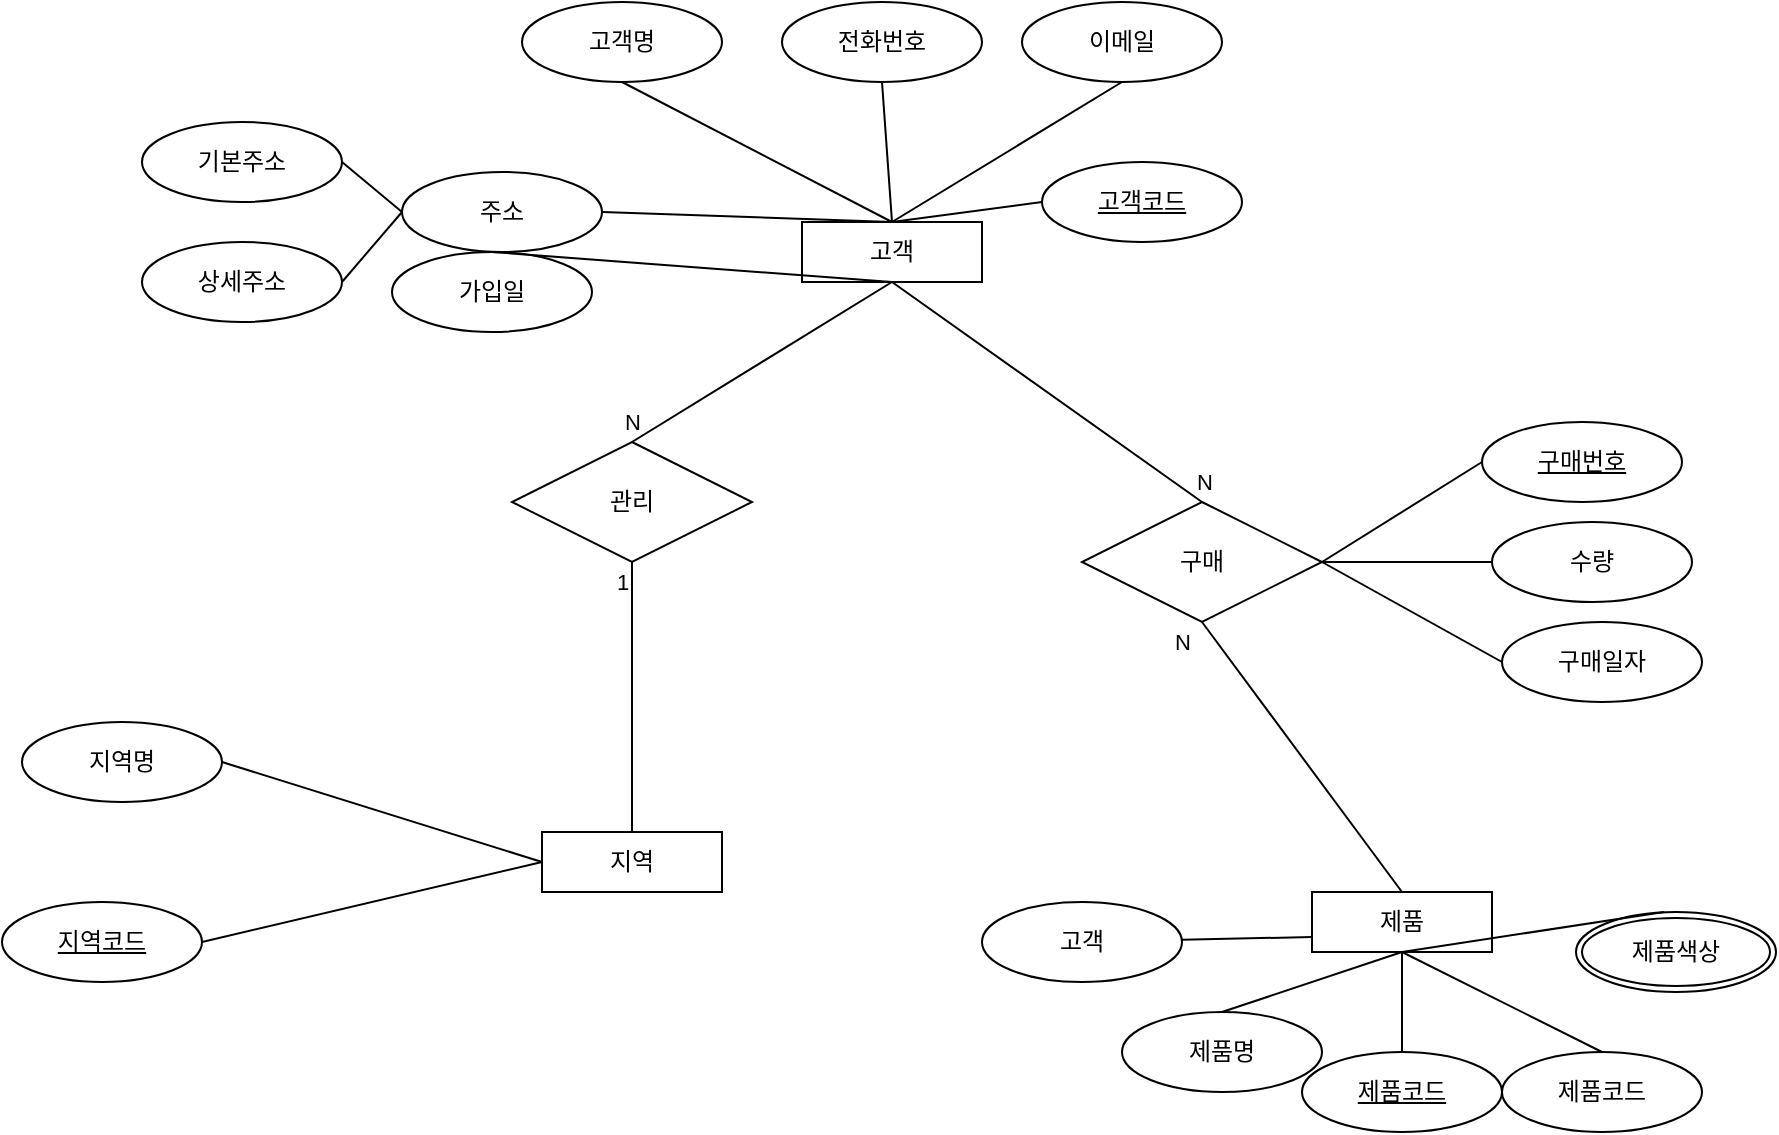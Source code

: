 <mxfile version="24.2.5" type="github" pages="2">
  <diagram name="페이지-1" id="sL_Ushx4_72viCRCiu5S">
    <mxGraphModel dx="954" dy="581" grid="1" gridSize="10" guides="1" tooltips="1" connect="1" arrows="1" fold="1" page="1" pageScale="1" pageWidth="827" pageHeight="1169" math="0" shadow="0">
      <root>
        <mxCell id="0" />
        <mxCell id="1" parent="0" />
        <mxCell id="dtkgZSgcnujNa0CSamsx-1" value="고객" style="whiteSpace=wrap;html=1;align=center;" parent="1" vertex="1">
          <mxGeometry x="480" y="250" width="90" height="30" as="geometry" />
        </mxCell>
        <mxCell id="dtkgZSgcnujNa0CSamsx-2" value="전화번호" style="ellipse;whiteSpace=wrap;html=1;align=center;" parent="1" vertex="1">
          <mxGeometry x="470" y="140" width="100" height="40" as="geometry" />
        </mxCell>
        <mxCell id="dtkgZSgcnujNa0CSamsx-3" value="고객명" style="ellipse;whiteSpace=wrap;html=1;align=center;" parent="1" vertex="1">
          <mxGeometry x="340" y="140" width="100" height="40" as="geometry" />
        </mxCell>
        <mxCell id="dtkgZSgcnujNa0CSamsx-6" value="" style="endArrow=none;html=1;rounded=0;entryX=0.5;entryY=0;entryDx=0;entryDy=0;exitX=0.5;exitY=1;exitDx=0;exitDy=0;" parent="1" source="dtkgZSgcnujNa0CSamsx-3" target="dtkgZSgcnujNa0CSamsx-1" edge="1">
          <mxGeometry relative="1" as="geometry">
            <mxPoint x="380" y="149.5" as="sourcePoint" />
            <mxPoint x="440" y="200" as="targetPoint" />
          </mxGeometry>
        </mxCell>
        <mxCell id="dtkgZSgcnujNa0CSamsx-9" value="" style="endArrow=none;html=1;rounded=0;exitX=0.5;exitY=1;exitDx=0;exitDy=0;entryX=0.5;entryY=0;entryDx=0;entryDy=0;" parent="1" source="dtkgZSgcnujNa0CSamsx-2" target="dtkgZSgcnujNa0CSamsx-1" edge="1">
          <mxGeometry relative="1" as="geometry">
            <mxPoint x="330" y="280" as="sourcePoint" />
            <mxPoint x="490" y="280" as="targetPoint" />
          </mxGeometry>
        </mxCell>
        <mxCell id="dtkgZSgcnujNa0CSamsx-10" value="이메일" style="ellipse;whiteSpace=wrap;html=1;align=center;" parent="1" vertex="1">
          <mxGeometry x="590" y="140" width="100" height="40" as="geometry" />
        </mxCell>
        <mxCell id="dtkgZSgcnujNa0CSamsx-11" value="&lt;u&gt;고객코드&lt;/u&gt;" style="ellipse;whiteSpace=wrap;html=1;align=center;" parent="1" vertex="1">
          <mxGeometry x="600" y="220" width="100" height="40" as="geometry" />
        </mxCell>
        <mxCell id="dtkgZSgcnujNa0CSamsx-12" value="" style="endArrow=none;html=1;rounded=0;entryX=0;entryY=0.5;entryDx=0;entryDy=0;exitX=0.5;exitY=0;exitDx=0;exitDy=0;" parent="1" source="dtkgZSgcnujNa0CSamsx-1" target="dtkgZSgcnujNa0CSamsx-11" edge="1">
          <mxGeometry relative="1" as="geometry">
            <mxPoint x="500" y="290" as="sourcePoint" />
            <mxPoint x="660" y="290" as="targetPoint" />
          </mxGeometry>
        </mxCell>
        <mxCell id="dtkgZSgcnujNa0CSamsx-13" value="" style="endArrow=none;html=1;rounded=0;exitX=0.5;exitY=0;exitDx=0;exitDy=0;entryX=0.5;entryY=1;entryDx=0;entryDy=0;" parent="1" source="dtkgZSgcnujNa0CSamsx-1" target="dtkgZSgcnujNa0CSamsx-10" edge="1">
          <mxGeometry relative="1" as="geometry">
            <mxPoint x="540" y="200" as="sourcePoint" />
            <mxPoint x="700" y="200" as="targetPoint" />
          </mxGeometry>
        </mxCell>
        <mxCell id="dtkgZSgcnujNa0CSamsx-15" value="주소" style="ellipse;whiteSpace=wrap;html=1;align=center;" parent="1" vertex="1">
          <mxGeometry x="280" y="225" width="100" height="40" as="geometry" />
        </mxCell>
        <mxCell id="dtkgZSgcnujNa0CSamsx-16" value="기본주소" style="ellipse;whiteSpace=wrap;html=1;align=center;" parent="1" vertex="1">
          <mxGeometry x="150" y="200" width="100" height="40" as="geometry" />
        </mxCell>
        <mxCell id="dtkgZSgcnujNa0CSamsx-17" value="상세주소" style="ellipse;whiteSpace=wrap;html=1;align=center;" parent="1" vertex="1">
          <mxGeometry x="150" y="260" width="100" height="40" as="geometry" />
        </mxCell>
        <mxCell id="dtkgZSgcnujNa0CSamsx-19" value="" style="endArrow=none;html=1;rounded=0;exitX=1;exitY=0.5;exitDx=0;exitDy=0;entryX=0.5;entryY=0;entryDx=0;entryDy=0;" parent="1" source="dtkgZSgcnujNa0CSamsx-15" target="dtkgZSgcnujNa0CSamsx-1" edge="1">
          <mxGeometry relative="1" as="geometry">
            <mxPoint x="330" y="280" as="sourcePoint" />
            <mxPoint x="490" y="280" as="targetPoint" />
          </mxGeometry>
        </mxCell>
        <mxCell id="dtkgZSgcnujNa0CSamsx-20" value="" style="endArrow=none;html=1;rounded=0;exitX=1;exitY=0.5;exitDx=0;exitDy=0;entryX=0;entryY=0.5;entryDx=0;entryDy=0;" parent="1" source="dtkgZSgcnujNa0CSamsx-16" target="dtkgZSgcnujNa0CSamsx-15" edge="1">
          <mxGeometry relative="1" as="geometry">
            <mxPoint x="330" y="280" as="sourcePoint" />
            <mxPoint x="490" y="280" as="targetPoint" />
          </mxGeometry>
        </mxCell>
        <mxCell id="dtkgZSgcnujNa0CSamsx-21" value="" style="endArrow=none;html=1;rounded=0;exitX=1;exitY=0.5;exitDx=0;exitDy=0;entryX=0;entryY=0.5;entryDx=0;entryDy=0;" parent="1" source="dtkgZSgcnujNa0CSamsx-17" target="dtkgZSgcnujNa0CSamsx-15" edge="1">
          <mxGeometry relative="1" as="geometry">
            <mxPoint x="254" y="279.5" as="sourcePoint" />
            <mxPoint x="414" y="279.5" as="targetPoint" />
          </mxGeometry>
        </mxCell>
        <mxCell id="dtkgZSgcnujNa0CSamsx-22" value="가입일" style="ellipse;whiteSpace=wrap;html=1;align=center;" parent="1" vertex="1">
          <mxGeometry x="275" y="265" width="100" height="40" as="geometry" />
        </mxCell>
        <mxCell id="dtkgZSgcnujNa0CSamsx-24" value="" style="endArrow=none;html=1;rounded=0;exitX=0.5;exitY=0;exitDx=0;exitDy=0;entryX=0.5;entryY=1;entryDx=0;entryDy=0;" parent="1" source="dtkgZSgcnujNa0CSamsx-22" target="dtkgZSgcnujNa0CSamsx-1" edge="1">
          <mxGeometry relative="1" as="geometry">
            <mxPoint x="330" y="280" as="sourcePoint" />
            <mxPoint x="490" y="280" as="targetPoint" />
          </mxGeometry>
        </mxCell>
        <mxCell id="dtkgZSgcnujNa0CSamsx-25" value="지역" style="whiteSpace=wrap;html=1;align=center;" parent="1" vertex="1">
          <mxGeometry x="350" y="555" width="90" height="30" as="geometry" />
        </mxCell>
        <mxCell id="dtkgZSgcnujNa0CSamsx-27" value="&lt;u&gt;지역코드&lt;/u&gt;" style="ellipse;whiteSpace=wrap;html=1;align=center;" parent="1" vertex="1">
          <mxGeometry x="80" y="590" width="100" height="40" as="geometry" />
        </mxCell>
        <mxCell id="dtkgZSgcnujNa0CSamsx-28" value="지역명" style="ellipse;whiteSpace=wrap;html=1;align=center;" parent="1" vertex="1">
          <mxGeometry x="90" y="500" width="100" height="40" as="geometry" />
        </mxCell>
        <mxCell id="dtkgZSgcnujNa0CSamsx-30" value="" style="endArrow=none;html=1;rounded=0;exitX=1;exitY=0.5;exitDx=0;exitDy=0;entryX=0;entryY=0.5;entryDx=0;entryDy=0;" parent="1" source="dtkgZSgcnujNa0CSamsx-27" target="dtkgZSgcnujNa0CSamsx-25" edge="1">
          <mxGeometry relative="1" as="geometry">
            <mxPoint x="330" y="470" as="sourcePoint" />
            <mxPoint x="490" y="470" as="targetPoint" />
          </mxGeometry>
        </mxCell>
        <mxCell id="dtkgZSgcnujNa0CSamsx-31" value="" style="endArrow=none;html=1;rounded=0;exitX=1;exitY=0.5;exitDx=0;exitDy=0;entryX=0;entryY=0.5;entryDx=0;entryDy=0;" parent="1" source="dtkgZSgcnujNa0CSamsx-28" target="dtkgZSgcnujNa0CSamsx-25" edge="1">
          <mxGeometry relative="1" as="geometry">
            <mxPoint x="290" y="539.5" as="sourcePoint" />
            <mxPoint x="450" y="539.5" as="targetPoint" />
          </mxGeometry>
        </mxCell>
        <mxCell id="dtkgZSgcnujNa0CSamsx-32" value="제품" style="whiteSpace=wrap;html=1;align=center;" parent="1" vertex="1">
          <mxGeometry x="735" y="585" width="90" height="30" as="geometry" />
        </mxCell>
        <mxCell id="dtkgZSgcnujNa0CSamsx-33" value="&lt;u&gt;제품코드&lt;/u&gt;" style="ellipse;whiteSpace=wrap;html=1;align=center;" parent="1" vertex="1">
          <mxGeometry x="730" y="665" width="100" height="40" as="geometry" />
        </mxCell>
        <mxCell id="dtkgZSgcnujNa0CSamsx-34" value="제품명" style="ellipse;whiteSpace=wrap;html=1;align=center;" parent="1" vertex="1">
          <mxGeometry x="640" y="645" width="100" height="40" as="geometry" />
        </mxCell>
        <mxCell id="dtkgZSgcnujNa0CSamsx-35" value="" style="endArrow=none;html=1;rounded=0;exitX=0.5;exitY=0;exitDx=0;exitDy=0;entryX=0.5;entryY=1;entryDx=0;entryDy=0;" parent="1" source="dtkgZSgcnujNa0CSamsx-33" target="dtkgZSgcnujNa0CSamsx-32" edge="1">
          <mxGeometry relative="1" as="geometry">
            <mxPoint x="727.5" y="535" as="sourcePoint" />
            <mxPoint x="887.5" y="535" as="targetPoint" />
          </mxGeometry>
        </mxCell>
        <mxCell id="dtkgZSgcnujNa0CSamsx-36" value="" style="endArrow=none;html=1;rounded=0;exitX=0.5;exitY=0;exitDx=0;exitDy=0;entryX=0.5;entryY=1;entryDx=0;entryDy=0;" parent="1" source="dtkgZSgcnujNa0CSamsx-34" target="dtkgZSgcnujNa0CSamsx-32" edge="1">
          <mxGeometry relative="1" as="geometry">
            <mxPoint x="687.5" y="604.5" as="sourcePoint" />
            <mxPoint x="847.5" y="604.5" as="targetPoint" />
          </mxGeometry>
        </mxCell>
        <mxCell id="dtkgZSgcnujNa0CSamsx-39" value="제품코드" style="ellipse;whiteSpace=wrap;html=1;align=center;" parent="1" vertex="1">
          <mxGeometry x="830" y="665" width="100" height="40" as="geometry" />
        </mxCell>
        <mxCell id="dtkgZSgcnujNa0CSamsx-40" value="" style="endArrow=none;html=1;rounded=0;exitX=0.5;exitY=0;exitDx=0;exitDy=0;entryX=0.5;entryY=1;entryDx=0;entryDy=0;" parent="1" source="dtkgZSgcnujNa0CSamsx-39" target="dtkgZSgcnujNa0CSamsx-32" edge="1">
          <mxGeometry relative="1" as="geometry">
            <mxPoint x="750" y="574.5" as="sourcePoint" />
            <mxPoint x="745.5" y="620" as="targetPoint" />
          </mxGeometry>
        </mxCell>
        <mxCell id="dtkgZSgcnujNa0CSamsx-42" value="제품색상" style="ellipse;shape=doubleEllipse;margin=3;whiteSpace=wrap;html=1;align=center;" parent="1" vertex="1">
          <mxGeometry x="867" y="595" width="100" height="40" as="geometry" />
        </mxCell>
        <mxCell id="dtkgZSgcnujNa0CSamsx-43" value="" style="endArrow=none;html=1;rounded=0;exitX=0.44;exitY=0;exitDx=0;exitDy=0;entryX=0.5;entryY=1;entryDx=0;entryDy=0;exitPerimeter=0;" parent="1" source="dtkgZSgcnujNa0CSamsx-42" target="dtkgZSgcnujNa0CSamsx-32" edge="1">
          <mxGeometry relative="1" as="geometry">
            <mxPoint x="840" y="595" as="sourcePoint" />
            <mxPoint x="778" y="478" as="targetPoint" />
          </mxGeometry>
        </mxCell>
        <mxCell id="dtkgZSgcnujNa0CSamsx-46" value="관리" style="shape=rhombus;perimeter=rhombusPerimeter;whiteSpace=wrap;html=1;align=center;" parent="1" vertex="1">
          <mxGeometry x="335" y="360" width="120" height="60" as="geometry" />
        </mxCell>
        <mxCell id="dtkgZSgcnujNa0CSamsx-47" value="" style="endArrow=none;html=1;rounded=0;entryX=0.5;entryY=0;entryDx=0;entryDy=0;exitX=0.5;exitY=1;exitDx=0;exitDy=0;" parent="1" source="dtkgZSgcnujNa0CSamsx-1" target="dtkgZSgcnujNa0CSamsx-46" edge="1">
          <mxGeometry relative="1" as="geometry">
            <mxPoint x="535" y="290" as="sourcePoint" />
            <mxPoint x="390" y="360" as="targetPoint" />
          </mxGeometry>
        </mxCell>
        <mxCell id="dtkgZSgcnujNa0CSamsx-50" value="N" style="edgeLabel;html=1;align=center;verticalAlign=middle;resizable=0;points=[];" parent="dtkgZSgcnujNa0CSamsx-47" vertex="1" connectable="0">
          <mxGeometry x="-0.289" y="4" relative="1" as="geometry">
            <mxPoint x="-86" y="38" as="offset" />
          </mxGeometry>
        </mxCell>
        <mxCell id="dtkgZSgcnujNa0CSamsx-48" value="" style="endArrow=none;html=1;rounded=0;entryX=0.5;entryY=0;entryDx=0;entryDy=0;exitX=0.5;exitY=1;exitDx=0;exitDy=0;" parent="1" source="dtkgZSgcnujNa0CSamsx-46" target="dtkgZSgcnujNa0CSamsx-25" edge="1">
          <mxGeometry relative="1" as="geometry">
            <mxPoint x="460" y="510" as="sourcePoint" />
            <mxPoint x="315" y="580" as="targetPoint" />
          </mxGeometry>
        </mxCell>
        <mxCell id="dtkgZSgcnujNa0CSamsx-51" value="1" style="edgeLabel;html=1;align=center;verticalAlign=middle;resizable=0;points=[];" parent="dtkgZSgcnujNa0CSamsx-48" vertex="1" connectable="0">
          <mxGeometry x="0.096" y="-3" relative="1" as="geometry">
            <mxPoint x="-2" y="-64" as="offset" />
          </mxGeometry>
        </mxCell>
        <mxCell id="dtkgZSgcnujNa0CSamsx-52" value="구매" style="shape=rhombus;perimeter=rhombusPerimeter;whiteSpace=wrap;html=1;align=center;" parent="1" vertex="1">
          <mxGeometry x="620" y="390" width="120" height="60" as="geometry" />
        </mxCell>
        <mxCell id="dtkgZSgcnujNa0CSamsx-53" value="&lt;u&gt;구매번호&lt;/u&gt;" style="ellipse;whiteSpace=wrap;html=1;align=center;" parent="1" vertex="1">
          <mxGeometry x="820" y="350" width="100" height="40" as="geometry" />
        </mxCell>
        <mxCell id="dtkgZSgcnujNa0CSamsx-54" value="구매일자" style="ellipse;whiteSpace=wrap;html=1;align=center;" parent="1" vertex="1">
          <mxGeometry x="830" y="450" width="100" height="40" as="geometry" />
        </mxCell>
        <mxCell id="dtkgZSgcnujNa0CSamsx-55" value="수량" style="ellipse;whiteSpace=wrap;html=1;align=center;" parent="1" vertex="1">
          <mxGeometry x="825" y="400" width="100" height="40" as="geometry" />
        </mxCell>
        <mxCell id="dtkgZSgcnujNa0CSamsx-56" value="고객" style="ellipse;whiteSpace=wrap;html=1;align=center;" parent="1" vertex="1">
          <mxGeometry x="570" y="590" width="100" height="40" as="geometry" />
        </mxCell>
        <mxCell id="dtkgZSgcnujNa0CSamsx-57" value="" style="endArrow=none;html=1;rounded=0;entryX=0;entryY=0.75;entryDx=0;entryDy=0;" parent="1" source="dtkgZSgcnujNa0CSamsx-56" target="dtkgZSgcnujNa0CSamsx-32" edge="1">
          <mxGeometry relative="1" as="geometry">
            <mxPoint x="700" y="540" as="sourcePoint" />
            <mxPoint x="790" y="510" as="targetPoint" />
          </mxGeometry>
        </mxCell>
        <mxCell id="dtkgZSgcnujNa0CSamsx-58" value="" style="endArrow=none;html=1;rounded=0;entryX=0;entryY=0.5;entryDx=0;entryDy=0;exitX=1;exitY=0.5;exitDx=0;exitDy=0;" parent="1" source="dtkgZSgcnujNa0CSamsx-52" target="dtkgZSgcnujNa0CSamsx-53" edge="1">
          <mxGeometry relative="1" as="geometry">
            <mxPoint x="675" y="571" as="sourcePoint" />
            <mxPoint x="740" y="569" as="targetPoint" />
          </mxGeometry>
        </mxCell>
        <mxCell id="dtkgZSgcnujNa0CSamsx-59" value="" style="endArrow=none;html=1;rounded=0;entryX=0;entryY=0.5;entryDx=0;entryDy=0;exitX=1;exitY=0.5;exitDx=0;exitDy=0;" parent="1" source="dtkgZSgcnujNa0CSamsx-52" target="dtkgZSgcnujNa0CSamsx-55" edge="1">
          <mxGeometry relative="1" as="geometry">
            <mxPoint x="675" y="521" as="sourcePoint" />
            <mxPoint x="740" y="519" as="targetPoint" />
          </mxGeometry>
        </mxCell>
        <mxCell id="dtkgZSgcnujNa0CSamsx-60" value="" style="endArrow=none;html=1;rounded=0;entryX=0;entryY=0.5;entryDx=0;entryDy=0;exitX=1;exitY=0.5;exitDx=0;exitDy=0;" parent="1" source="dtkgZSgcnujNa0CSamsx-52" target="dtkgZSgcnujNa0CSamsx-54" edge="1">
          <mxGeometry relative="1" as="geometry">
            <mxPoint x="710" y="471" as="sourcePoint" />
            <mxPoint x="775" y="469" as="targetPoint" />
          </mxGeometry>
        </mxCell>
        <mxCell id="dtkgZSgcnujNa0CSamsx-61" value="" style="endArrow=none;html=1;rounded=0;entryX=0.5;entryY=0;entryDx=0;entryDy=0;exitX=0.5;exitY=1;exitDx=0;exitDy=0;" parent="1" source="dtkgZSgcnujNa0CSamsx-1" target="dtkgZSgcnujNa0CSamsx-52" edge="1">
          <mxGeometry relative="1" as="geometry">
            <mxPoint x="640" y="320" as="sourcePoint" />
            <mxPoint x="510" y="400" as="targetPoint" />
          </mxGeometry>
        </mxCell>
        <mxCell id="dtkgZSgcnujNa0CSamsx-62" value="N" style="edgeLabel;html=1;align=center;verticalAlign=middle;resizable=0;points=[];" parent="dtkgZSgcnujNa0CSamsx-61" vertex="1" connectable="0">
          <mxGeometry x="-0.289" y="4" relative="1" as="geometry">
            <mxPoint x="98" y="64" as="offset" />
          </mxGeometry>
        </mxCell>
        <mxCell id="dtkgZSgcnujNa0CSamsx-64" value="" style="endArrow=none;html=1;rounded=0;entryX=0.5;entryY=0;entryDx=0;entryDy=0;exitX=0.5;exitY=1;exitDx=0;exitDy=0;" parent="1" source="dtkgZSgcnujNa0CSamsx-52" target="dtkgZSgcnujNa0CSamsx-32" edge="1">
          <mxGeometry relative="1" as="geometry">
            <mxPoint x="660" y="445" as="sourcePoint" />
            <mxPoint x="815" y="555" as="targetPoint" />
          </mxGeometry>
        </mxCell>
        <mxCell id="dtkgZSgcnujNa0CSamsx-65" value="N" style="edgeLabel;html=1;align=center;verticalAlign=middle;resizable=0;points=[];" parent="dtkgZSgcnujNa0CSamsx-64" vertex="1" connectable="0">
          <mxGeometry x="-0.289" y="4" relative="1" as="geometry">
            <mxPoint x="-49" y="-36" as="offset" />
          </mxGeometry>
        </mxCell>
      </root>
    </mxGraphModel>
  </diagram>
  <diagram id="VRmeSfiZ8wVXWZ6iLace" name="페이지-2">
    <mxGraphModel dx="954" dy="581" grid="1" gridSize="10" guides="1" tooltips="1" connect="1" arrows="1" fold="1" page="1" pageScale="1" pageWidth="827" pageHeight="1169" math="0" shadow="0">
      <root>
        <mxCell id="0" />
        <mxCell id="1" parent="0" />
        <mxCell id="spFaaRoKF8y4CIZgriY6-1" value="유저" style="shape=table;startSize=30;container=1;collapsible=1;childLayout=tableLayout;fixedRows=1;rowLines=0;fontStyle=1;align=center;resizeLast=1;html=1;whiteSpace=wrap;" vertex="1" parent="1">
          <mxGeometry x="80" y="150" width="180" height="210" as="geometry" />
        </mxCell>
        <mxCell id="spFaaRoKF8y4CIZgriY6-2" value="" style="shape=tableRow;horizontal=0;startSize=0;swimlaneHead=0;swimlaneBody=0;fillColor=none;collapsible=0;dropTarget=0;points=[[0,0.5],[1,0.5]];portConstraint=eastwest;top=0;left=0;right=0;bottom=0;html=1;" vertex="1" parent="spFaaRoKF8y4CIZgriY6-1">
          <mxGeometry y="30" width="180" height="30" as="geometry" />
        </mxCell>
        <mxCell id="spFaaRoKF8y4CIZgriY6-3" value="PK" style="shape=partialRectangle;connectable=0;fillColor=none;top=0;left=0;bottom=0;right=0;fontStyle=1;overflow=hidden;html=1;whiteSpace=wrap;" vertex="1" parent="spFaaRoKF8y4CIZgriY6-2">
          <mxGeometry width="60" height="30" as="geometry">
            <mxRectangle width="60" height="30" as="alternateBounds" />
          </mxGeometry>
        </mxCell>
        <mxCell id="spFaaRoKF8y4CIZgriY6-4" value="유저번호" style="shape=partialRectangle;connectable=0;fillColor=none;top=0;left=0;bottom=0;right=0;align=left;spacingLeft=6;fontStyle=5;overflow=hidden;html=1;whiteSpace=wrap;" vertex="1" parent="spFaaRoKF8y4CIZgriY6-2">
          <mxGeometry x="60" width="120" height="30" as="geometry">
            <mxRectangle width="120" height="30" as="alternateBounds" />
          </mxGeometry>
        </mxCell>
        <mxCell id="spFaaRoKF8y4CIZgriY6-5" value="" style="shape=tableRow;horizontal=0;startSize=0;swimlaneHead=0;swimlaneBody=0;fillColor=none;collapsible=0;dropTarget=0;points=[[0,0.5],[1,0.5]];portConstraint=eastwest;top=0;left=0;right=0;bottom=1;html=1;" vertex="1" parent="spFaaRoKF8y4CIZgriY6-1">
          <mxGeometry y="60" width="180" height="30" as="geometry" />
        </mxCell>
        <mxCell id="spFaaRoKF8y4CIZgriY6-6" value="FK" style="shape=partialRectangle;connectable=0;fillColor=none;top=0;left=0;bottom=0;right=0;fontStyle=1;overflow=hidden;html=1;whiteSpace=wrap;" vertex="1" parent="spFaaRoKF8y4CIZgriY6-5">
          <mxGeometry width="60" height="30" as="geometry">
            <mxRectangle width="60" height="30" as="alternateBounds" />
          </mxGeometry>
        </mxCell>
        <mxCell id="spFaaRoKF8y4CIZgriY6-7" value="지역번호" style="shape=partialRectangle;connectable=0;fillColor=none;top=0;left=0;bottom=0;right=0;align=left;spacingLeft=6;fontStyle=5;overflow=hidden;html=1;whiteSpace=wrap;" vertex="1" parent="spFaaRoKF8y4CIZgriY6-5">
          <mxGeometry x="60" width="120" height="30" as="geometry">
            <mxRectangle width="120" height="30" as="alternateBounds" />
          </mxGeometry>
        </mxCell>
        <mxCell id="spFaaRoKF8y4CIZgriY6-8" value="" style="shape=tableRow;horizontal=0;startSize=0;swimlaneHead=0;swimlaneBody=0;fillColor=none;collapsible=0;dropTarget=0;points=[[0,0.5],[1,0.5]];portConstraint=eastwest;top=0;left=0;right=0;bottom=0;html=1;" vertex="1" parent="spFaaRoKF8y4CIZgriY6-1">
          <mxGeometry y="90" width="180" height="30" as="geometry" />
        </mxCell>
        <mxCell id="spFaaRoKF8y4CIZgriY6-9" value="" style="shape=partialRectangle;connectable=0;fillColor=none;top=0;left=0;bottom=0;right=0;editable=1;overflow=hidden;html=1;whiteSpace=wrap;" vertex="1" parent="spFaaRoKF8y4CIZgriY6-8">
          <mxGeometry width="60" height="30" as="geometry">
            <mxRectangle width="60" height="30" as="alternateBounds" />
          </mxGeometry>
        </mxCell>
        <mxCell id="spFaaRoKF8y4CIZgriY6-10" value="유저이름" style="shape=partialRectangle;connectable=0;fillColor=none;top=0;left=0;bottom=0;right=0;align=left;spacingLeft=6;overflow=hidden;html=1;whiteSpace=wrap;" vertex="1" parent="spFaaRoKF8y4CIZgriY6-8">
          <mxGeometry x="60" width="120" height="30" as="geometry">
            <mxRectangle width="120" height="30" as="alternateBounds" />
          </mxGeometry>
        </mxCell>
        <mxCell id="spFaaRoKF8y4CIZgriY6-11" value="" style="shape=tableRow;horizontal=0;startSize=0;swimlaneHead=0;swimlaneBody=0;fillColor=none;collapsible=0;dropTarget=0;points=[[0,0.5],[1,0.5]];portConstraint=eastwest;top=0;left=0;right=0;bottom=0;html=1;" vertex="1" parent="spFaaRoKF8y4CIZgriY6-1">
          <mxGeometry y="120" width="180" height="30" as="geometry" />
        </mxCell>
        <mxCell id="spFaaRoKF8y4CIZgriY6-12" value="" style="shape=partialRectangle;connectable=0;fillColor=none;top=0;left=0;bottom=0;right=0;editable=1;overflow=hidden;html=1;whiteSpace=wrap;" vertex="1" parent="spFaaRoKF8y4CIZgriY6-11">
          <mxGeometry width="60" height="30" as="geometry">
            <mxRectangle width="60" height="30" as="alternateBounds" />
          </mxGeometry>
        </mxCell>
        <mxCell id="spFaaRoKF8y4CIZgriY6-13" value="전화번호" style="shape=partialRectangle;connectable=0;fillColor=none;top=0;left=0;bottom=0;right=0;align=left;spacingLeft=6;overflow=hidden;html=1;whiteSpace=wrap;" vertex="1" parent="spFaaRoKF8y4CIZgriY6-11">
          <mxGeometry x="60" width="120" height="30" as="geometry">
            <mxRectangle width="120" height="30" as="alternateBounds" />
          </mxGeometry>
        </mxCell>
        <mxCell id="spFaaRoKF8y4CIZgriY6-14" value="" style="shape=tableRow;horizontal=0;startSize=0;swimlaneHead=0;swimlaneBody=0;fillColor=none;collapsible=0;dropTarget=0;points=[[0,0.5],[1,0.5]];portConstraint=eastwest;top=0;left=0;right=0;bottom=0;html=1;" vertex="1" parent="spFaaRoKF8y4CIZgriY6-1">
          <mxGeometry y="150" width="180" height="30" as="geometry" />
        </mxCell>
        <mxCell id="spFaaRoKF8y4CIZgriY6-15" value="" style="shape=partialRectangle;connectable=0;fillColor=none;top=0;left=0;bottom=0;right=0;editable=1;overflow=hidden;html=1;whiteSpace=wrap;" vertex="1" parent="spFaaRoKF8y4CIZgriY6-14">
          <mxGeometry width="60" height="30" as="geometry">
            <mxRectangle width="60" height="30" as="alternateBounds" />
          </mxGeometry>
        </mxCell>
        <mxCell id="spFaaRoKF8y4CIZgriY6-16" value="이메일" style="shape=partialRectangle;connectable=0;fillColor=none;top=0;left=0;bottom=0;right=0;align=left;spacingLeft=6;overflow=hidden;html=1;whiteSpace=wrap;" vertex="1" parent="spFaaRoKF8y4CIZgriY6-14">
          <mxGeometry x="60" width="120" height="30" as="geometry">
            <mxRectangle width="120" height="30" as="alternateBounds" />
          </mxGeometry>
        </mxCell>
        <mxCell id="spFaaRoKF8y4CIZgriY6-17" value="" style="shape=tableRow;horizontal=0;startSize=0;swimlaneHead=0;swimlaneBody=0;fillColor=none;collapsible=0;dropTarget=0;points=[[0,0.5],[1,0.5]];portConstraint=eastwest;top=0;left=0;right=0;bottom=0;html=1;" vertex="1" parent="spFaaRoKF8y4CIZgriY6-1">
          <mxGeometry y="180" width="180" height="30" as="geometry" />
        </mxCell>
        <mxCell id="spFaaRoKF8y4CIZgriY6-18" value="" style="shape=partialRectangle;connectable=0;fillColor=none;top=0;left=0;bottom=0;right=0;editable=1;overflow=hidden;html=1;whiteSpace=wrap;" vertex="1" parent="spFaaRoKF8y4CIZgriY6-17">
          <mxGeometry width="60" height="30" as="geometry">
            <mxRectangle width="60" height="30" as="alternateBounds" />
          </mxGeometry>
        </mxCell>
        <mxCell id="spFaaRoKF8y4CIZgriY6-19" value="전화번호" style="shape=partialRectangle;connectable=0;fillColor=none;top=0;left=0;bottom=0;right=0;align=left;spacingLeft=6;overflow=hidden;html=1;whiteSpace=wrap;" vertex="1" parent="spFaaRoKF8y4CIZgriY6-17">
          <mxGeometry x="60" width="120" height="30" as="geometry">
            <mxRectangle width="120" height="30" as="alternateBounds" />
          </mxGeometry>
        </mxCell>
        <mxCell id="spFaaRoKF8y4CIZgriY6-20" value="주문" style="shape=table;startSize=30;container=1;collapsible=1;childLayout=tableLayout;fixedRows=1;rowLines=0;fontStyle=1;align=center;resizeLast=1;html=1;whiteSpace=wrap;" vertex="1" parent="1">
          <mxGeometry x="414" y="140" width="180" height="250" as="geometry" />
        </mxCell>
        <mxCell id="spFaaRoKF8y4CIZgriY6-21" value="" style="shape=tableRow;horizontal=0;startSize=0;swimlaneHead=0;swimlaneBody=0;fillColor=none;collapsible=0;dropTarget=0;points=[[0,0.5],[1,0.5]];portConstraint=eastwest;top=0;left=0;right=0;bottom=0;html=1;" vertex="1" parent="spFaaRoKF8y4CIZgriY6-20">
          <mxGeometry y="30" width="180" height="30" as="geometry" />
        </mxCell>
        <mxCell id="spFaaRoKF8y4CIZgriY6-22" value="PK" style="shape=partialRectangle;connectable=0;fillColor=none;top=0;left=0;bottom=0;right=0;fontStyle=1;overflow=hidden;html=1;whiteSpace=wrap;" vertex="1" parent="spFaaRoKF8y4CIZgriY6-21">
          <mxGeometry width="60" height="30" as="geometry">
            <mxRectangle width="60" height="30" as="alternateBounds" />
          </mxGeometry>
        </mxCell>
        <mxCell id="spFaaRoKF8y4CIZgriY6-23" value="주문번호" style="shape=partialRectangle;connectable=0;fillColor=none;top=0;left=0;bottom=0;right=0;align=left;spacingLeft=6;fontStyle=5;overflow=hidden;html=1;whiteSpace=wrap;" vertex="1" parent="spFaaRoKF8y4CIZgriY6-21">
          <mxGeometry x="60" width="120" height="30" as="geometry">
            <mxRectangle width="120" height="30" as="alternateBounds" />
          </mxGeometry>
        </mxCell>
        <mxCell id="spFaaRoKF8y4CIZgriY6-80" style="shape=tableRow;horizontal=0;startSize=0;swimlaneHead=0;swimlaneBody=0;fillColor=none;collapsible=0;dropTarget=0;points=[[0,0.5],[1,0.5]];portConstraint=eastwest;top=0;left=0;right=0;bottom=0;html=1;" vertex="1" parent="spFaaRoKF8y4CIZgriY6-20">
          <mxGeometry y="60" width="180" height="30" as="geometry" />
        </mxCell>
        <mxCell id="spFaaRoKF8y4CIZgriY6-81" value="FK" style="shape=partialRectangle;connectable=0;fillColor=none;top=0;left=0;bottom=0;right=0;fontStyle=1;overflow=hidden;html=1;whiteSpace=wrap;" vertex="1" parent="spFaaRoKF8y4CIZgriY6-80">
          <mxGeometry width="60" height="30" as="geometry">
            <mxRectangle width="60" height="30" as="alternateBounds" />
          </mxGeometry>
        </mxCell>
        <mxCell id="spFaaRoKF8y4CIZgriY6-82" value="유저번호" style="shape=partialRectangle;connectable=0;fillColor=none;top=0;left=0;bottom=0;right=0;align=left;spacingLeft=6;fontStyle=5;overflow=hidden;html=1;whiteSpace=wrap;" vertex="1" parent="spFaaRoKF8y4CIZgriY6-80">
          <mxGeometry x="60" width="120" height="30" as="geometry">
            <mxRectangle width="120" height="30" as="alternateBounds" />
          </mxGeometry>
        </mxCell>
        <mxCell id="spFaaRoKF8y4CIZgriY6-74" style="shape=tableRow;horizontal=0;startSize=0;swimlaneHead=0;swimlaneBody=0;fillColor=none;collapsible=0;dropTarget=0;points=[[0,0.5],[1,0.5]];portConstraint=eastwest;top=0;left=0;right=0;bottom=1;html=1;" vertex="1" parent="spFaaRoKF8y4CIZgriY6-20">
          <mxGeometry y="90" width="180" height="30" as="geometry" />
        </mxCell>
        <mxCell id="spFaaRoKF8y4CIZgriY6-75" value="FK" style="shape=partialRectangle;connectable=0;fillColor=none;top=0;left=0;bottom=0;right=0;fontStyle=1;overflow=hidden;html=1;whiteSpace=wrap;" vertex="1" parent="spFaaRoKF8y4CIZgriY6-74">
          <mxGeometry width="60" height="30" as="geometry">
            <mxRectangle width="60" height="30" as="alternateBounds" />
          </mxGeometry>
        </mxCell>
        <mxCell id="spFaaRoKF8y4CIZgriY6-76" value="제품번호" style="shape=partialRectangle;connectable=0;fillColor=none;top=0;left=0;bottom=0;right=0;align=left;spacingLeft=6;fontStyle=5;overflow=hidden;html=1;whiteSpace=wrap;" vertex="1" parent="spFaaRoKF8y4CIZgriY6-74">
          <mxGeometry x="60" width="120" height="30" as="geometry">
            <mxRectangle width="120" height="30" as="alternateBounds" />
          </mxGeometry>
        </mxCell>
        <mxCell id="spFaaRoKF8y4CIZgriY6-27" value="" style="shape=tableRow;horizontal=0;startSize=0;swimlaneHead=0;swimlaneBody=0;fillColor=none;collapsible=0;dropTarget=0;points=[[0,0.5],[1,0.5]];portConstraint=eastwest;top=0;left=0;right=0;bottom=0;html=1;" vertex="1" parent="spFaaRoKF8y4CIZgriY6-20">
          <mxGeometry y="120" width="180" height="30" as="geometry" />
        </mxCell>
        <mxCell id="spFaaRoKF8y4CIZgriY6-28" value="" style="shape=partialRectangle;connectable=0;fillColor=none;top=0;left=0;bottom=0;right=0;editable=1;overflow=hidden;html=1;whiteSpace=wrap;" vertex="1" parent="spFaaRoKF8y4CIZgriY6-27">
          <mxGeometry width="60" height="30" as="geometry">
            <mxRectangle width="60" height="30" as="alternateBounds" />
          </mxGeometry>
        </mxCell>
        <mxCell id="spFaaRoKF8y4CIZgriY6-29" value="수량" style="shape=partialRectangle;connectable=0;fillColor=none;top=0;left=0;bottom=0;right=0;align=left;spacingLeft=6;overflow=hidden;html=1;whiteSpace=wrap;" vertex="1" parent="spFaaRoKF8y4CIZgriY6-27">
          <mxGeometry x="60" width="120" height="30" as="geometry">
            <mxRectangle width="120" height="30" as="alternateBounds" />
          </mxGeometry>
        </mxCell>
        <mxCell id="spFaaRoKF8y4CIZgriY6-30" value="" style="shape=tableRow;horizontal=0;startSize=0;swimlaneHead=0;swimlaneBody=0;fillColor=none;collapsible=0;dropTarget=0;points=[[0,0.5],[1,0.5]];portConstraint=eastwest;top=0;left=0;right=0;bottom=0;html=1;" vertex="1" parent="spFaaRoKF8y4CIZgriY6-20">
          <mxGeometry y="150" width="180" height="20" as="geometry" />
        </mxCell>
        <mxCell id="spFaaRoKF8y4CIZgriY6-31" value="" style="shape=partialRectangle;connectable=0;fillColor=none;top=0;left=0;bottom=0;right=0;editable=1;overflow=hidden;html=1;whiteSpace=wrap;" vertex="1" parent="spFaaRoKF8y4CIZgriY6-30">
          <mxGeometry width="60" height="20" as="geometry">
            <mxRectangle width="60" height="20" as="alternateBounds" />
          </mxGeometry>
        </mxCell>
        <mxCell id="spFaaRoKF8y4CIZgriY6-32" value="구매일자" style="shape=partialRectangle;connectable=0;fillColor=none;top=0;left=0;bottom=0;right=0;align=left;spacingLeft=6;overflow=hidden;html=1;whiteSpace=wrap;" vertex="1" parent="spFaaRoKF8y4CIZgriY6-30">
          <mxGeometry x="60" width="120" height="20" as="geometry">
            <mxRectangle width="120" height="20" as="alternateBounds" />
          </mxGeometry>
        </mxCell>
        <mxCell id="spFaaRoKF8y4CIZgriY6-33" value="" style="shape=tableRow;horizontal=0;startSize=0;swimlaneHead=0;swimlaneBody=0;fillColor=none;collapsible=0;dropTarget=0;points=[[0,0.5],[1,0.5]];portConstraint=eastwest;top=0;left=0;right=0;bottom=0;html=1;" vertex="1" parent="spFaaRoKF8y4CIZgriY6-20">
          <mxGeometry y="170" width="180" height="30" as="geometry" />
        </mxCell>
        <mxCell id="spFaaRoKF8y4CIZgriY6-34" value="" style="shape=partialRectangle;connectable=0;fillColor=none;top=0;left=0;bottom=0;right=0;editable=1;overflow=hidden;html=1;whiteSpace=wrap;" vertex="1" parent="spFaaRoKF8y4CIZgriY6-33">
          <mxGeometry width="60" height="30" as="geometry">
            <mxRectangle width="60" height="30" as="alternateBounds" />
          </mxGeometry>
        </mxCell>
        <mxCell id="spFaaRoKF8y4CIZgriY6-35" value="전화번호" style="shape=partialRectangle;connectable=0;fillColor=none;top=0;left=0;bottom=0;right=0;align=left;spacingLeft=6;overflow=hidden;html=1;whiteSpace=wrap;" vertex="1" parent="spFaaRoKF8y4CIZgriY6-33">
          <mxGeometry x="60" width="120" height="30" as="geometry">
            <mxRectangle width="120" height="30" as="alternateBounds" />
          </mxGeometry>
        </mxCell>
        <mxCell id="spFaaRoKF8y4CIZgriY6-36" value="" style="shape=tableRow;horizontal=0;startSize=0;swimlaneHead=0;swimlaneBody=0;fillColor=none;collapsible=0;dropTarget=0;points=[[0,0.5],[1,0.5]];portConstraint=eastwest;top=0;left=0;right=0;bottom=0;html=1;" vertex="1" parent="spFaaRoKF8y4CIZgriY6-20">
          <mxGeometry y="200" width="180" height="20" as="geometry" />
        </mxCell>
        <mxCell id="spFaaRoKF8y4CIZgriY6-37" value="" style="shape=partialRectangle;connectable=0;fillColor=none;top=0;left=0;bottom=0;right=0;editable=1;overflow=hidden;html=1;whiteSpace=wrap;" vertex="1" parent="spFaaRoKF8y4CIZgriY6-36">
          <mxGeometry width="60" height="20" as="geometry">
            <mxRectangle width="60" height="20" as="alternateBounds" />
          </mxGeometry>
        </mxCell>
        <mxCell id="spFaaRoKF8y4CIZgriY6-38" value="전화번호" style="shape=partialRectangle;connectable=0;fillColor=none;top=0;left=0;bottom=0;right=0;align=left;spacingLeft=6;overflow=hidden;html=1;whiteSpace=wrap;" vertex="1" parent="spFaaRoKF8y4CIZgriY6-36">
          <mxGeometry x="60" width="120" height="20" as="geometry">
            <mxRectangle width="120" height="20" as="alternateBounds" />
          </mxGeometry>
        </mxCell>
        <mxCell id="spFaaRoKF8y4CIZgriY6-64" value="" style="shape=tableRow;horizontal=0;startSize=0;swimlaneHead=0;swimlaneBody=0;fillColor=none;collapsible=0;dropTarget=0;points=[[0,0.5],[1,0.5]];portConstraint=eastwest;top=0;left=0;right=0;bottom=1;html=1;" vertex="1" parent="spFaaRoKF8y4CIZgriY6-20">
          <mxGeometry y="220" width="180" height="30" as="geometry" />
        </mxCell>
        <mxCell id="spFaaRoKF8y4CIZgriY6-65" value="" style="shape=partialRectangle;connectable=0;fillColor=none;top=0;left=0;bottom=0;right=0;fontStyle=1;overflow=hidden;html=1;whiteSpace=wrap;" vertex="1" parent="spFaaRoKF8y4CIZgriY6-64">
          <mxGeometry width="60" height="30" as="geometry">
            <mxRectangle width="60" height="30" as="alternateBounds" />
          </mxGeometry>
        </mxCell>
        <mxCell id="spFaaRoKF8y4CIZgriY6-66" value="" style="shape=partialRectangle;connectable=0;fillColor=none;top=0;left=0;bottom=0;right=0;align=left;spacingLeft=6;fontStyle=5;overflow=hidden;html=1;whiteSpace=wrap;" vertex="1" parent="spFaaRoKF8y4CIZgriY6-64">
          <mxGeometry x="60" width="120" height="30" as="geometry">
            <mxRectangle width="120" height="30" as="alternateBounds" />
          </mxGeometry>
        </mxCell>
        <mxCell id="spFaaRoKF8y4CIZgriY6-39" value="제품" style="shape=table;startSize=30;container=1;collapsible=1;childLayout=tableLayout;fixedRows=1;rowLines=0;fontStyle=1;align=center;resizeLast=1;html=1;whiteSpace=wrap;" vertex="1" parent="1">
          <mxGeometry x="720" y="140" width="180" height="210" as="geometry" />
        </mxCell>
        <mxCell id="spFaaRoKF8y4CIZgriY6-43" value="" style="shape=tableRow;horizontal=0;startSize=0;swimlaneHead=0;swimlaneBody=0;fillColor=none;collapsible=0;dropTarget=0;points=[[0,0.5],[1,0.5]];portConstraint=eastwest;top=0;left=0;right=0;bottom=1;html=1;" vertex="1" parent="spFaaRoKF8y4CIZgriY6-39">
          <mxGeometry y="30" width="180" height="30" as="geometry" />
        </mxCell>
        <mxCell id="spFaaRoKF8y4CIZgriY6-44" value="PK" style="shape=partialRectangle;connectable=0;fillColor=none;top=0;left=0;bottom=0;right=0;fontStyle=1;overflow=hidden;html=1;whiteSpace=wrap;" vertex="1" parent="spFaaRoKF8y4CIZgriY6-43">
          <mxGeometry width="60" height="30" as="geometry">
            <mxRectangle width="60" height="30" as="alternateBounds" />
          </mxGeometry>
        </mxCell>
        <mxCell id="spFaaRoKF8y4CIZgriY6-45" value="제품번호" style="shape=partialRectangle;connectable=0;fillColor=none;top=0;left=0;bottom=0;right=0;align=left;spacingLeft=6;fontStyle=5;overflow=hidden;html=1;whiteSpace=wrap;" vertex="1" parent="spFaaRoKF8y4CIZgriY6-43">
          <mxGeometry x="60" width="120" height="30" as="geometry">
            <mxRectangle width="120" height="30" as="alternateBounds" />
          </mxGeometry>
        </mxCell>
        <mxCell id="spFaaRoKF8y4CIZgriY6-46" value="" style="shape=tableRow;horizontal=0;startSize=0;swimlaneHead=0;swimlaneBody=0;fillColor=none;collapsible=0;dropTarget=0;points=[[0,0.5],[1,0.5]];portConstraint=eastwest;top=0;left=0;right=0;bottom=0;html=1;" vertex="1" parent="spFaaRoKF8y4CIZgriY6-39">
          <mxGeometry y="60" width="180" height="30" as="geometry" />
        </mxCell>
        <mxCell id="spFaaRoKF8y4CIZgriY6-47" value="" style="shape=partialRectangle;connectable=0;fillColor=none;top=0;left=0;bottom=0;right=0;editable=1;overflow=hidden;html=1;whiteSpace=wrap;" vertex="1" parent="spFaaRoKF8y4CIZgriY6-46">
          <mxGeometry width="60" height="30" as="geometry">
            <mxRectangle width="60" height="30" as="alternateBounds" />
          </mxGeometry>
        </mxCell>
        <mxCell id="spFaaRoKF8y4CIZgriY6-48" value="제품명" style="shape=partialRectangle;connectable=0;fillColor=none;top=0;left=0;bottom=0;right=0;align=left;spacingLeft=6;overflow=hidden;html=1;whiteSpace=wrap;" vertex="1" parent="spFaaRoKF8y4CIZgriY6-46">
          <mxGeometry x="60" width="120" height="30" as="geometry">
            <mxRectangle width="120" height="30" as="alternateBounds" />
          </mxGeometry>
        </mxCell>
        <mxCell id="spFaaRoKF8y4CIZgriY6-49" value="" style="shape=tableRow;horizontal=0;startSize=0;swimlaneHead=0;swimlaneBody=0;fillColor=none;collapsible=0;dropTarget=0;points=[[0,0.5],[1,0.5]];portConstraint=eastwest;top=0;left=0;right=0;bottom=0;html=1;" vertex="1" parent="spFaaRoKF8y4CIZgriY6-39">
          <mxGeometry y="90" width="180" height="30" as="geometry" />
        </mxCell>
        <mxCell id="spFaaRoKF8y4CIZgriY6-50" value="" style="shape=partialRectangle;connectable=0;fillColor=none;top=0;left=0;bottom=0;right=0;editable=1;overflow=hidden;html=1;whiteSpace=wrap;" vertex="1" parent="spFaaRoKF8y4CIZgriY6-49">
          <mxGeometry width="60" height="30" as="geometry">
            <mxRectangle width="60" height="30" as="alternateBounds" />
          </mxGeometry>
        </mxCell>
        <mxCell id="spFaaRoKF8y4CIZgriY6-51" value="제품구분" style="shape=partialRectangle;connectable=0;fillColor=none;top=0;left=0;bottom=0;right=0;align=left;spacingLeft=6;overflow=hidden;html=1;whiteSpace=wrap;" vertex="1" parent="spFaaRoKF8y4CIZgriY6-49">
          <mxGeometry x="60" width="120" height="30" as="geometry">
            <mxRectangle width="120" height="30" as="alternateBounds" />
          </mxGeometry>
        </mxCell>
        <mxCell id="spFaaRoKF8y4CIZgriY6-52" value="" style="shape=tableRow;horizontal=0;startSize=0;swimlaneHead=0;swimlaneBody=0;fillColor=none;collapsible=0;dropTarget=0;points=[[0,0.5],[1,0.5]];portConstraint=eastwest;top=0;left=0;right=0;bottom=0;html=1;" vertex="1" parent="spFaaRoKF8y4CIZgriY6-39">
          <mxGeometry y="120" width="180" height="30" as="geometry" />
        </mxCell>
        <mxCell id="spFaaRoKF8y4CIZgriY6-53" value="" style="shape=partialRectangle;connectable=0;fillColor=none;top=0;left=0;bottom=0;right=0;editable=1;overflow=hidden;html=1;whiteSpace=wrap;" vertex="1" parent="spFaaRoKF8y4CIZgriY6-52">
          <mxGeometry width="60" height="30" as="geometry">
            <mxRectangle width="60" height="30" as="alternateBounds" />
          </mxGeometry>
        </mxCell>
        <mxCell id="spFaaRoKF8y4CIZgriY6-54" value="제품가격" style="shape=partialRectangle;connectable=0;fillColor=none;top=0;left=0;bottom=0;right=0;align=left;spacingLeft=6;overflow=hidden;html=1;whiteSpace=wrap;" vertex="1" parent="spFaaRoKF8y4CIZgriY6-52">
          <mxGeometry x="60" width="120" height="30" as="geometry">
            <mxRectangle width="120" height="30" as="alternateBounds" />
          </mxGeometry>
        </mxCell>
        <mxCell id="spFaaRoKF8y4CIZgriY6-55" value="" style="shape=tableRow;horizontal=0;startSize=0;swimlaneHead=0;swimlaneBody=0;fillColor=none;collapsible=0;dropTarget=0;points=[[0,0.5],[1,0.5]];portConstraint=eastwest;top=0;left=0;right=0;bottom=0;html=1;" vertex="1" parent="spFaaRoKF8y4CIZgriY6-39">
          <mxGeometry y="150" width="180" height="30" as="geometry" />
        </mxCell>
        <mxCell id="spFaaRoKF8y4CIZgriY6-56" value="" style="shape=partialRectangle;connectable=0;fillColor=none;top=0;left=0;bottom=0;right=0;editable=1;overflow=hidden;html=1;whiteSpace=wrap;" vertex="1" parent="spFaaRoKF8y4CIZgriY6-55">
          <mxGeometry width="60" height="30" as="geometry">
            <mxRectangle width="60" height="30" as="alternateBounds" />
          </mxGeometry>
        </mxCell>
        <mxCell id="spFaaRoKF8y4CIZgriY6-57" value="생성일" style="shape=partialRectangle;connectable=0;fillColor=none;top=0;left=0;bottom=0;right=0;align=left;spacingLeft=6;overflow=hidden;html=1;whiteSpace=wrap;" vertex="1" parent="spFaaRoKF8y4CIZgriY6-55">
          <mxGeometry x="60" width="120" height="30" as="geometry">
            <mxRectangle width="120" height="30" as="alternateBounds" />
          </mxGeometry>
        </mxCell>
        <mxCell id="spFaaRoKF8y4CIZgriY6-58" value="" style="shape=tableRow;horizontal=0;startSize=0;swimlaneHead=0;swimlaneBody=0;fillColor=none;collapsible=0;dropTarget=0;points=[[0,0.5],[1,0.5]];portConstraint=eastwest;top=0;left=0;right=0;bottom=0;html=1;" vertex="1" parent="spFaaRoKF8y4CIZgriY6-39">
          <mxGeometry y="180" width="180" height="30" as="geometry" />
        </mxCell>
        <mxCell id="spFaaRoKF8y4CIZgriY6-59" value="" style="shape=partialRectangle;connectable=0;fillColor=none;top=0;left=0;bottom=0;right=0;editable=1;overflow=hidden;html=1;whiteSpace=wrap;" vertex="1" parent="spFaaRoKF8y4CIZgriY6-58">
          <mxGeometry width="60" height="30" as="geometry">
            <mxRectangle width="60" height="30" as="alternateBounds" />
          </mxGeometry>
        </mxCell>
        <mxCell id="spFaaRoKF8y4CIZgriY6-60" value="수정일" style="shape=partialRectangle;connectable=0;fillColor=none;top=0;left=0;bottom=0;right=0;align=left;spacingLeft=6;overflow=hidden;html=1;whiteSpace=wrap;" vertex="1" parent="spFaaRoKF8y4CIZgriY6-58">
          <mxGeometry x="60" width="120" height="30" as="geometry">
            <mxRectangle width="120" height="30" as="alternateBounds" />
          </mxGeometry>
        </mxCell>
        <mxCell id="spFaaRoKF8y4CIZgriY6-83" value="Table" style="shape=table;startSize=30;container=1;collapsible=1;childLayout=tableLayout;fixedRows=1;rowLines=0;fontStyle=1;align=center;resizeLast=1;html=1;whiteSpace=wrap;" vertex="1" parent="1">
          <mxGeometry x="414" y="435" width="180" height="150" as="geometry" />
        </mxCell>
        <mxCell id="spFaaRoKF8y4CIZgriY6-84" value="" style="shape=tableRow;horizontal=0;startSize=0;swimlaneHead=0;swimlaneBody=0;fillColor=none;collapsible=0;dropTarget=0;points=[[0,0.5],[1,0.5]];portConstraint=eastwest;top=0;left=0;right=0;bottom=0;html=1;" vertex="1" parent="spFaaRoKF8y4CIZgriY6-83">
          <mxGeometry y="30" width="180" height="30" as="geometry" />
        </mxCell>
        <mxCell id="spFaaRoKF8y4CIZgriY6-85" value="PK,FK1" style="shape=partialRectangle;connectable=0;fillColor=none;top=0;left=0;bottom=0;right=0;fontStyle=1;overflow=hidden;html=1;whiteSpace=wrap;" vertex="1" parent="spFaaRoKF8y4CIZgriY6-84">
          <mxGeometry width="60" height="30" as="geometry">
            <mxRectangle width="60" height="30" as="alternateBounds" />
          </mxGeometry>
        </mxCell>
        <mxCell id="spFaaRoKF8y4CIZgriY6-86" value="Row 1" style="shape=partialRectangle;connectable=0;fillColor=none;top=0;left=0;bottom=0;right=0;align=left;spacingLeft=6;fontStyle=5;overflow=hidden;html=1;whiteSpace=wrap;" vertex="1" parent="spFaaRoKF8y4CIZgriY6-84">
          <mxGeometry x="60" width="120" height="30" as="geometry">
            <mxRectangle width="120" height="30" as="alternateBounds" />
          </mxGeometry>
        </mxCell>
        <mxCell id="spFaaRoKF8y4CIZgriY6-87" value="" style="shape=tableRow;horizontal=0;startSize=0;swimlaneHead=0;swimlaneBody=0;fillColor=none;collapsible=0;dropTarget=0;points=[[0,0.5],[1,0.5]];portConstraint=eastwest;top=0;left=0;right=0;bottom=1;html=1;" vertex="1" parent="spFaaRoKF8y4CIZgriY6-83">
          <mxGeometry y="60" width="180" height="30" as="geometry" />
        </mxCell>
        <mxCell id="spFaaRoKF8y4CIZgriY6-88" value="PK,FK2" style="shape=partialRectangle;connectable=0;fillColor=none;top=0;left=0;bottom=0;right=0;fontStyle=1;overflow=hidden;html=1;whiteSpace=wrap;" vertex="1" parent="spFaaRoKF8y4CIZgriY6-87">
          <mxGeometry width="60" height="30" as="geometry">
            <mxRectangle width="60" height="30" as="alternateBounds" />
          </mxGeometry>
        </mxCell>
        <mxCell id="spFaaRoKF8y4CIZgriY6-89" value="Row 2" style="shape=partialRectangle;connectable=0;fillColor=none;top=0;left=0;bottom=0;right=0;align=left;spacingLeft=6;fontStyle=5;overflow=hidden;html=1;whiteSpace=wrap;" vertex="1" parent="spFaaRoKF8y4CIZgriY6-87">
          <mxGeometry x="60" width="120" height="30" as="geometry">
            <mxRectangle width="120" height="30" as="alternateBounds" />
          </mxGeometry>
        </mxCell>
        <mxCell id="spFaaRoKF8y4CIZgriY6-90" value="" style="shape=tableRow;horizontal=0;startSize=0;swimlaneHead=0;swimlaneBody=0;fillColor=none;collapsible=0;dropTarget=0;points=[[0,0.5],[1,0.5]];portConstraint=eastwest;top=0;left=0;right=0;bottom=0;html=1;" vertex="1" parent="spFaaRoKF8y4CIZgriY6-83">
          <mxGeometry y="90" width="180" height="30" as="geometry" />
        </mxCell>
        <mxCell id="spFaaRoKF8y4CIZgriY6-91" value="" style="shape=partialRectangle;connectable=0;fillColor=none;top=0;left=0;bottom=0;right=0;editable=1;overflow=hidden;html=1;whiteSpace=wrap;" vertex="1" parent="spFaaRoKF8y4CIZgriY6-90">
          <mxGeometry width="60" height="30" as="geometry">
            <mxRectangle width="60" height="30" as="alternateBounds" />
          </mxGeometry>
        </mxCell>
        <mxCell id="spFaaRoKF8y4CIZgriY6-92" value="Row 3" style="shape=partialRectangle;connectable=0;fillColor=none;top=0;left=0;bottom=0;right=0;align=left;spacingLeft=6;overflow=hidden;html=1;whiteSpace=wrap;" vertex="1" parent="spFaaRoKF8y4CIZgriY6-90">
          <mxGeometry x="60" width="120" height="30" as="geometry">
            <mxRectangle width="120" height="30" as="alternateBounds" />
          </mxGeometry>
        </mxCell>
        <mxCell id="spFaaRoKF8y4CIZgriY6-93" value="" style="shape=tableRow;horizontal=0;startSize=0;swimlaneHead=0;swimlaneBody=0;fillColor=none;collapsible=0;dropTarget=0;points=[[0,0.5],[1,0.5]];portConstraint=eastwest;top=0;left=0;right=0;bottom=0;html=1;" vertex="1" parent="spFaaRoKF8y4CIZgriY6-83">
          <mxGeometry y="120" width="180" height="30" as="geometry" />
        </mxCell>
        <mxCell id="spFaaRoKF8y4CIZgriY6-94" value="" style="shape=partialRectangle;connectable=0;fillColor=none;top=0;left=0;bottom=0;right=0;editable=1;overflow=hidden;html=1;whiteSpace=wrap;" vertex="1" parent="spFaaRoKF8y4CIZgriY6-93">
          <mxGeometry width="60" height="30" as="geometry">
            <mxRectangle width="60" height="30" as="alternateBounds" />
          </mxGeometry>
        </mxCell>
        <mxCell id="spFaaRoKF8y4CIZgriY6-95" value="Row 4" style="shape=partialRectangle;connectable=0;fillColor=none;top=0;left=0;bottom=0;right=0;align=left;spacingLeft=6;overflow=hidden;html=1;whiteSpace=wrap;" vertex="1" parent="spFaaRoKF8y4CIZgriY6-93">
          <mxGeometry x="60" width="120" height="30" as="geometry">
            <mxRectangle width="120" height="30" as="alternateBounds" />
          </mxGeometry>
        </mxCell>
      </root>
    </mxGraphModel>
  </diagram>
</mxfile>
